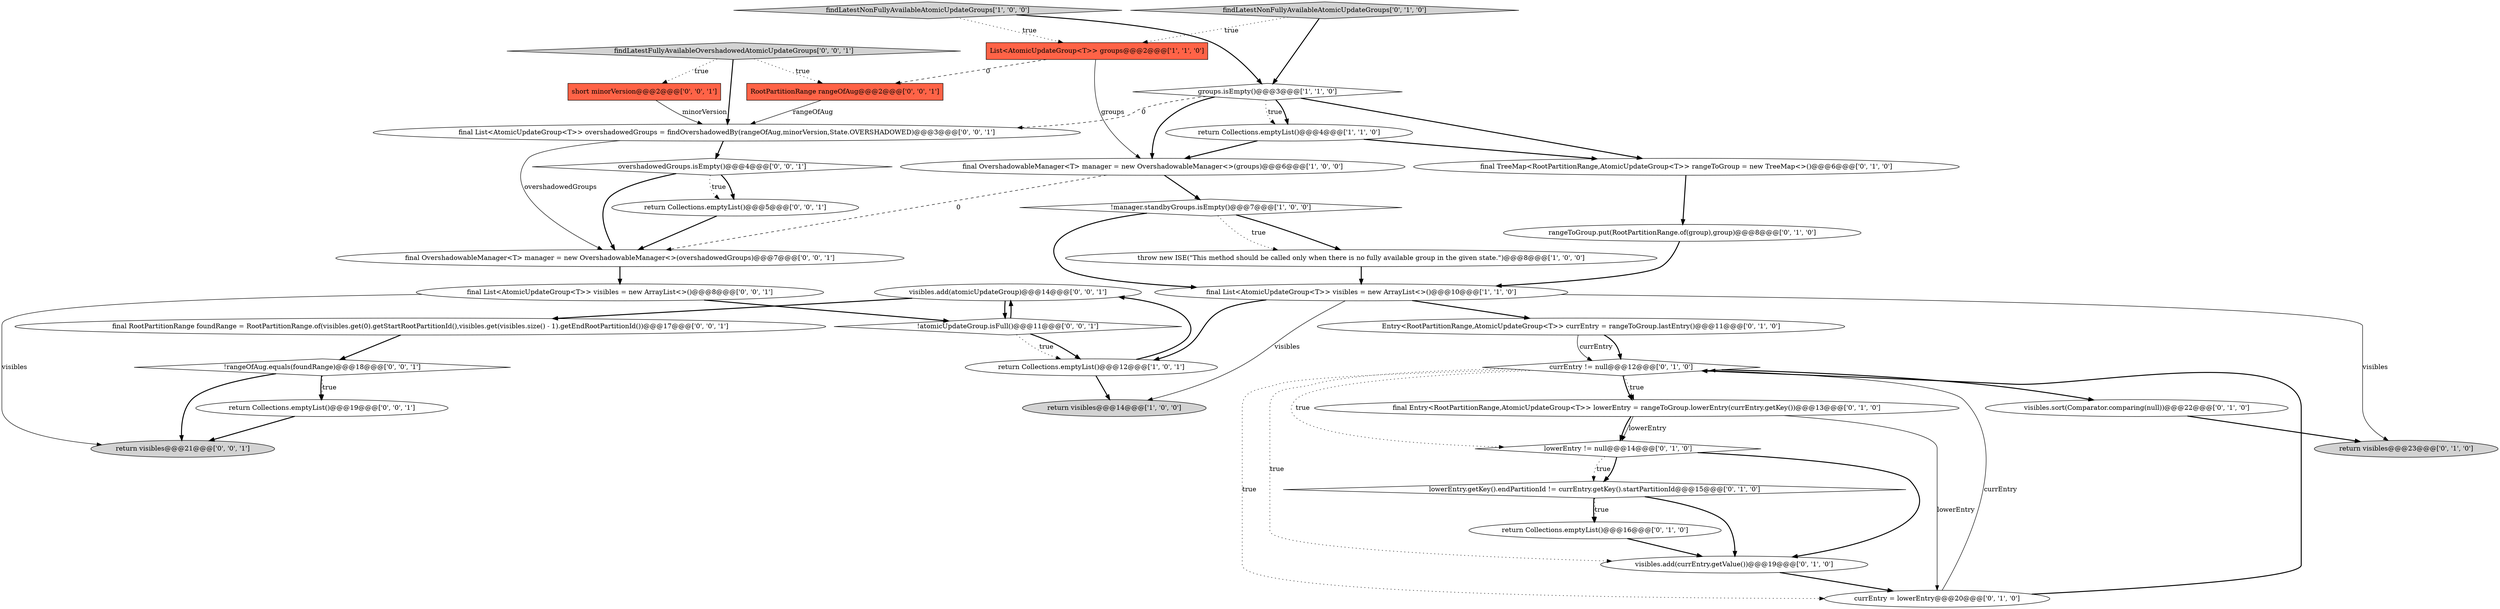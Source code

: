 digraph {
23 [style = filled, label = "return visibles@@@21@@@['0', '0', '1']", fillcolor = lightgray, shape = ellipse image = "AAA0AAABBB3BBB"];
16 [style = filled, label = "return Collections.emptyList()@@@16@@@['0', '1', '0']", fillcolor = white, shape = ellipse image = "AAA1AAABBB2BBB"];
5 [style = filled, label = "return Collections.emptyList()@@@4@@@['1', '1', '0']", fillcolor = white, shape = ellipse image = "AAA0AAABBB1BBB"];
7 [style = filled, label = "List<AtomicUpdateGroup<T>> groups@@@2@@@['1', '1', '0']", fillcolor = tomato, shape = box image = "AAA0AAABBB1BBB"];
10 [style = filled, label = "currEntry != null@@@12@@@['0', '1', '0']", fillcolor = white, shape = diamond image = "AAA0AAABBB2BBB"];
21 [style = filled, label = "final TreeMap<RootPartitionRange,AtomicUpdateGroup<T>> rangeToGroup = new TreeMap<>()@@@6@@@['0', '1', '0']", fillcolor = white, shape = ellipse image = "AAA0AAABBB2BBB"];
30 [style = filled, label = "RootPartitionRange rangeOfAug@@@2@@@['0', '0', '1']", fillcolor = tomato, shape = box image = "AAA0AAABBB3BBB"];
17 [style = filled, label = "findLatestNonFullyAvailableAtomicUpdateGroups['0', '1', '0']", fillcolor = lightgray, shape = diamond image = "AAA0AAABBB2BBB"];
27 [style = filled, label = "!rangeOfAug.equals(foundRange)@@@18@@@['0', '0', '1']", fillcolor = white, shape = diamond image = "AAA0AAABBB3BBB"];
8 [style = filled, label = "return Collections.emptyList()@@@12@@@['1', '0', '1']", fillcolor = white, shape = ellipse image = "AAA0AAABBB1BBB"];
13 [style = filled, label = "lowerEntry.getKey().endPartitionId != currEntry.getKey().startPartitionId@@@15@@@['0', '1', '0']", fillcolor = white, shape = diamond image = "AAA1AAABBB2BBB"];
26 [style = filled, label = "short minorVersion@@@2@@@['0', '0', '1']", fillcolor = tomato, shape = box image = "AAA0AAABBB3BBB"];
24 [style = filled, label = "findLatestFullyAvailableOvershadowedAtomicUpdateGroups['0', '0', '1']", fillcolor = lightgray, shape = diamond image = "AAA0AAABBB3BBB"];
19 [style = filled, label = "visibles.add(currEntry.getValue())@@@19@@@['0', '1', '0']", fillcolor = white, shape = ellipse image = "AAA1AAABBB2BBB"];
29 [style = filled, label = "final List<AtomicUpdateGroup<T>> overshadowedGroups = findOvershadowedBy(rangeOfAug,minorVersion,State.OVERSHADOWED)@@@3@@@['0', '0', '1']", fillcolor = white, shape = ellipse image = "AAA0AAABBB3BBB"];
32 [style = filled, label = "return Collections.emptyList()@@@5@@@['0', '0', '1']", fillcolor = white, shape = ellipse image = "AAA0AAABBB3BBB"];
9 [style = filled, label = "throw new ISE(\"This method should be called only when there is no fully available group in the given state.\")@@@8@@@['1', '0', '0']", fillcolor = white, shape = ellipse image = "AAA0AAABBB1BBB"];
6 [style = filled, label = "findLatestNonFullyAvailableAtomicUpdateGroups['1', '0', '0']", fillcolor = lightgray, shape = diamond image = "AAA0AAABBB1BBB"];
22 [style = filled, label = "rangeToGroup.put(RootPartitionRange.of(group),group)@@@8@@@['0', '1', '0']", fillcolor = white, shape = ellipse image = "AAA0AAABBB2BBB"];
0 [style = filled, label = "return visibles@@@14@@@['1', '0', '0']", fillcolor = lightgray, shape = ellipse image = "AAA0AAABBB1BBB"];
31 [style = filled, label = "overshadowedGroups.isEmpty()@@@4@@@['0', '0', '1']", fillcolor = white, shape = diamond image = "AAA0AAABBB3BBB"];
35 [style = filled, label = "!atomicUpdateGroup.isFull()@@@11@@@['0', '0', '1']", fillcolor = white, shape = diamond image = "AAA0AAABBB3BBB"];
28 [style = filled, label = "final RootPartitionRange foundRange = RootPartitionRange.of(visibles.get(0).getStartRootPartitionId(),visibles.get(visibles.size() - 1).getEndRootPartitionId())@@@17@@@['0', '0', '1']", fillcolor = white, shape = ellipse image = "AAA0AAABBB3BBB"];
34 [style = filled, label = "final List<AtomicUpdateGroup<T>> visibles = new ArrayList<>()@@@8@@@['0', '0', '1']", fillcolor = white, shape = ellipse image = "AAA0AAABBB3BBB"];
11 [style = filled, label = "currEntry = lowerEntry@@@20@@@['0', '1', '0']", fillcolor = white, shape = ellipse image = "AAA1AAABBB2BBB"];
2 [style = filled, label = "final List<AtomicUpdateGroup<T>> visibles = new ArrayList<>()@@@10@@@['1', '1', '0']", fillcolor = white, shape = ellipse image = "AAA0AAABBB1BBB"];
14 [style = filled, label = "visibles.sort(Comparator.comparing(null))@@@22@@@['0', '1', '0']", fillcolor = white, shape = ellipse image = "AAA1AAABBB2BBB"];
20 [style = filled, label = "Entry<RootPartitionRange,AtomicUpdateGroup<T>> currEntry = rangeToGroup.lastEntry()@@@11@@@['0', '1', '0']", fillcolor = white, shape = ellipse image = "AAA1AAABBB2BBB"];
33 [style = filled, label = "visibles.add(atomicUpdateGroup)@@@14@@@['0', '0', '1']", fillcolor = white, shape = ellipse image = "AAA0AAABBB3BBB"];
36 [style = filled, label = "return Collections.emptyList()@@@19@@@['0', '0', '1']", fillcolor = white, shape = ellipse image = "AAA0AAABBB3BBB"];
12 [style = filled, label = "lowerEntry != null@@@14@@@['0', '1', '0']", fillcolor = white, shape = diamond image = "AAA1AAABBB2BBB"];
1 [style = filled, label = "groups.isEmpty()@@@3@@@['1', '1', '0']", fillcolor = white, shape = diamond image = "AAA0AAABBB1BBB"];
4 [style = filled, label = "!manager.standbyGroups.isEmpty()@@@7@@@['1', '0', '0']", fillcolor = white, shape = diamond image = "AAA0AAABBB1BBB"];
18 [style = filled, label = "return visibles@@@23@@@['0', '1', '0']", fillcolor = lightgray, shape = ellipse image = "AAA0AAABBB2BBB"];
25 [style = filled, label = "final OvershadowableManager<T> manager = new OvershadowableManager<>(overshadowedGroups)@@@7@@@['0', '0', '1']", fillcolor = white, shape = ellipse image = "AAA0AAABBB3BBB"];
15 [style = filled, label = "final Entry<RootPartitionRange,AtomicUpdateGroup<T>> lowerEntry = rangeToGroup.lowerEntry(currEntry.getKey())@@@13@@@['0', '1', '0']", fillcolor = white, shape = ellipse image = "AAA1AAABBB2BBB"];
3 [style = filled, label = "final OvershadowableManager<T> manager = new OvershadowableManager<>(groups)@@@6@@@['1', '0', '0']", fillcolor = white, shape = ellipse image = "AAA0AAABBB1BBB"];
22->2 [style = bold, label=""];
30->29 [style = solid, label="rangeOfAug"];
35->33 [style = bold, label=""];
21->22 [style = bold, label=""];
20->10 [style = bold, label=""];
10->12 [style = dotted, label="true"];
13->19 [style = bold, label=""];
8->0 [style = bold, label=""];
6->7 [style = dotted, label="true"];
24->26 [style = dotted, label="true"];
14->18 [style = bold, label=""];
17->7 [style = dotted, label="true"];
15->12 [style = bold, label=""];
15->12 [style = solid, label="lowerEntry"];
1->21 [style = bold, label=""];
16->19 [style = bold, label=""];
25->34 [style = bold, label=""];
7->30 [style = dashed, label="0"];
12->13 [style = dotted, label="true"];
9->2 [style = bold, label=""];
27->23 [style = bold, label=""];
13->16 [style = dotted, label="true"];
35->8 [style = dotted, label="true"];
1->29 [style = dashed, label="0"];
3->25 [style = dashed, label="0"];
31->32 [style = bold, label=""];
33->28 [style = bold, label=""];
36->23 [style = bold, label=""];
7->3 [style = solid, label="groups"];
4->2 [style = bold, label=""];
2->8 [style = bold, label=""];
12->13 [style = bold, label=""];
11->10 [style = solid, label="currEntry"];
28->27 [style = bold, label=""];
2->0 [style = solid, label="visibles"];
33->35 [style = bold, label=""];
27->36 [style = bold, label=""];
1->3 [style = bold, label=""];
11->10 [style = bold, label=""];
32->25 [style = bold, label=""];
19->11 [style = bold, label=""];
5->21 [style = bold, label=""];
1->5 [style = dotted, label="true"];
13->16 [style = bold, label=""];
4->9 [style = bold, label=""];
2->20 [style = bold, label=""];
20->10 [style = solid, label="currEntry"];
12->19 [style = bold, label=""];
29->31 [style = bold, label=""];
34->23 [style = solid, label="visibles"];
31->32 [style = dotted, label="true"];
27->36 [style = dotted, label="true"];
2->18 [style = solid, label="visibles"];
4->9 [style = dotted, label="true"];
35->8 [style = bold, label=""];
10->15 [style = bold, label=""];
5->3 [style = bold, label=""];
10->19 [style = dotted, label="true"];
34->35 [style = bold, label=""];
31->25 [style = bold, label=""];
10->15 [style = dotted, label="true"];
10->11 [style = dotted, label="true"];
26->29 [style = solid, label="minorVersion"];
24->29 [style = bold, label=""];
8->33 [style = bold, label=""];
6->1 [style = bold, label=""];
29->25 [style = solid, label="overshadowedGroups"];
15->11 [style = solid, label="lowerEntry"];
24->30 [style = dotted, label="true"];
3->4 [style = bold, label=""];
10->14 [style = bold, label=""];
17->1 [style = bold, label=""];
1->5 [style = bold, label=""];
}
